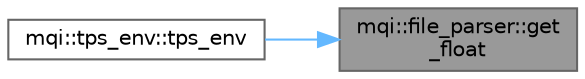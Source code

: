 digraph "mqi::file_parser::get_float"
{
 // LATEX_PDF_SIZE
  bgcolor="transparent";
  edge [fontname=Helvetica,fontsize=10,labelfontname=Helvetica,labelfontsize=10];
  node [fontname=Helvetica,fontsize=10,shape=box,height=0.2,width=0.4];
  rankdir="RL";
  Node1 [id="Node000001",label="mqi::file_parser::get\l_float",height=0.2,width=0.4,color="gray40", fillcolor="grey60", style="filled", fontcolor="black",tooltip="Gets a float value for a given option key."];
  Node1 -> Node2 [id="edge1_Node000001_Node000002",dir="back",color="steelblue1",style="solid",tooltip=" "];
  Node2 [id="Node000002",label="mqi::tps_env::tps_env",height=0.2,width=0.4,color="grey40", fillcolor="white", style="filled",URL="$classmqi_1_1tps__env.html#a172c3492bce5f87e64dc91eae007029a",tooltip="Constructs a new tps_env object."];
}
